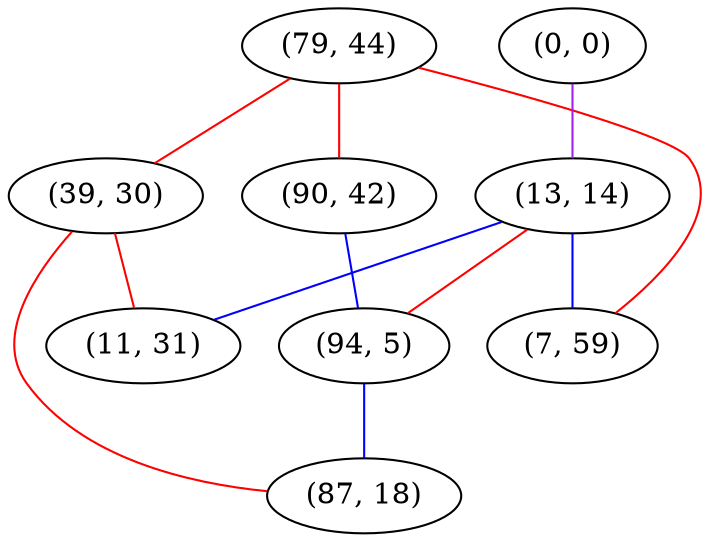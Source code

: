 graph "" {
"(79, 44)";
"(0, 0)";
"(13, 14)";
"(7, 59)";
"(90, 42)";
"(39, 30)";
"(94, 5)";
"(11, 31)";
"(87, 18)";
"(79, 44)" -- "(7, 59)"  [color=red, key=0, weight=1];
"(79, 44)" -- "(39, 30)"  [color=red, key=0, weight=1];
"(79, 44)" -- "(90, 42)"  [color=red, key=0, weight=1];
"(0, 0)" -- "(13, 14)"  [color=purple, key=0, weight=4];
"(13, 14)" -- "(7, 59)"  [color=blue, key=0, weight=3];
"(13, 14)" -- "(94, 5)"  [color=red, key=0, weight=1];
"(13, 14)" -- "(11, 31)"  [color=blue, key=0, weight=3];
"(90, 42)" -- "(94, 5)"  [color=blue, key=0, weight=3];
"(39, 30)" -- "(11, 31)"  [color=red, key=0, weight=1];
"(39, 30)" -- "(87, 18)"  [color=red, key=0, weight=1];
"(94, 5)" -- "(87, 18)"  [color=blue, key=0, weight=3];
}

